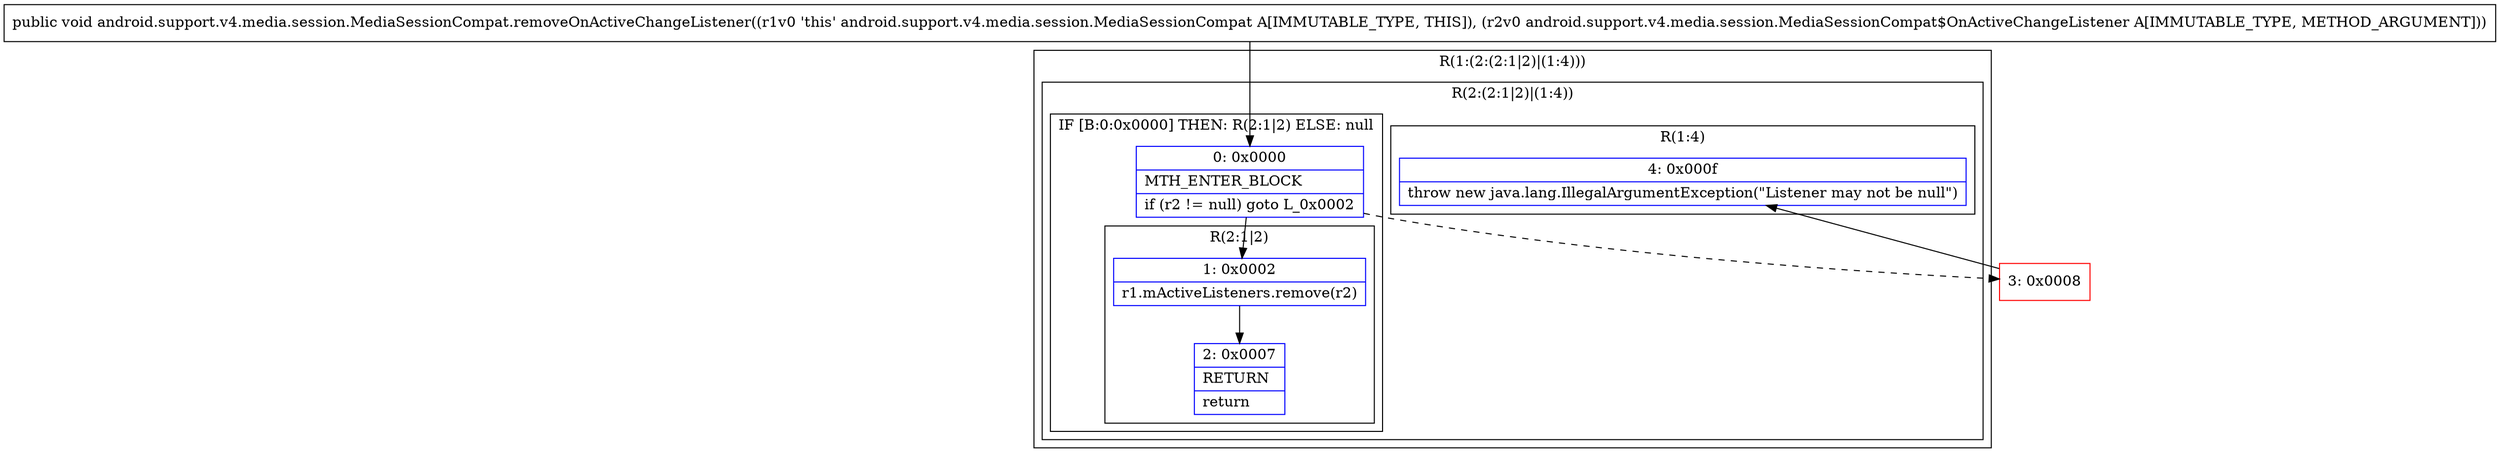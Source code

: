 digraph "CFG forandroid.support.v4.media.session.MediaSessionCompat.removeOnActiveChangeListener(Landroid\/support\/v4\/media\/session\/MediaSessionCompat$OnActiveChangeListener;)V" {
subgraph cluster_Region_1102826125 {
label = "R(1:(2:(2:1|2)|(1:4)))";
node [shape=record,color=blue];
subgraph cluster_Region_1241708209 {
label = "R(2:(2:1|2)|(1:4))";
node [shape=record,color=blue];
subgraph cluster_IfRegion_807340918 {
label = "IF [B:0:0x0000] THEN: R(2:1|2) ELSE: null";
node [shape=record,color=blue];
Node_0 [shape=record,label="{0\:\ 0x0000|MTH_ENTER_BLOCK\l|if (r2 != null) goto L_0x0002\l}"];
subgraph cluster_Region_679710634 {
label = "R(2:1|2)";
node [shape=record,color=blue];
Node_1 [shape=record,label="{1\:\ 0x0002|r1.mActiveListeners.remove(r2)\l}"];
Node_2 [shape=record,label="{2\:\ 0x0007|RETURN\l|return\l}"];
}
}
subgraph cluster_Region_938727317 {
label = "R(1:4)";
node [shape=record,color=blue];
Node_4 [shape=record,label="{4\:\ 0x000f|throw new java.lang.IllegalArgumentException(\"Listener may not be null\")\l}"];
}
}
}
Node_3 [shape=record,color=red,label="{3\:\ 0x0008}"];
MethodNode[shape=record,label="{public void android.support.v4.media.session.MediaSessionCompat.removeOnActiveChangeListener((r1v0 'this' android.support.v4.media.session.MediaSessionCompat A[IMMUTABLE_TYPE, THIS]), (r2v0 android.support.v4.media.session.MediaSessionCompat$OnActiveChangeListener A[IMMUTABLE_TYPE, METHOD_ARGUMENT])) }"];
MethodNode -> Node_0;
Node_0 -> Node_1;
Node_0 -> Node_3[style=dashed];
Node_1 -> Node_2;
Node_3 -> Node_4;
}

